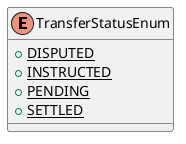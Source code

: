 @startuml

    enum TransferStatusEnum [[TransferStatusEnum.html]] {
        {static} +DISPUTED
        {static} +INSTRUCTED
        {static} +PENDING
        {static} +SETTLED
    }

@enduml
